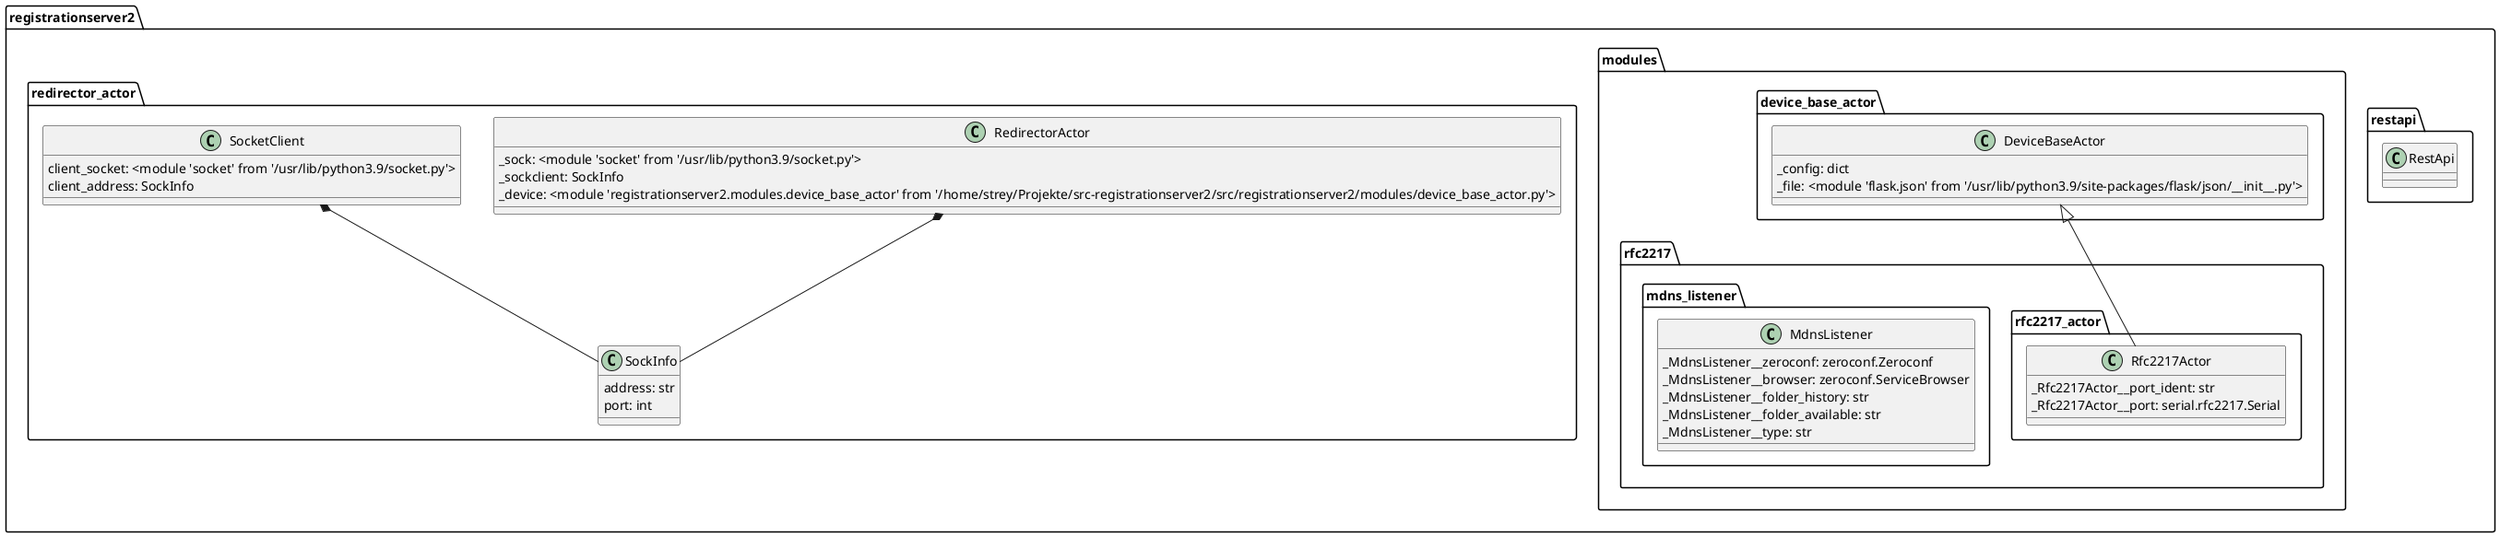 @startuml
class registrationserver2.restapi.RestApi {
}
class registrationserver2.modules.device_base_actor.DeviceBaseActor {
  _config: dict
  _file: <module 'flask.json' from '/usr/lib/python3.9/site-packages/flask/json/__init__.py'>
}
class registrationserver2.modules.rfc2217.rfc2217_actor.Rfc2217Actor {
  _Rfc2217Actor__port_ident: str
  _Rfc2217Actor__port: serial.rfc2217.Serial
}
class registrationserver2.modules.rfc2217.mdns_listener.MdnsListener {
  _MdnsListener__zeroconf: zeroconf.Zeroconf
  _MdnsListener__browser: zeroconf.ServiceBrowser
  _MdnsListener__folder_history: str
  _MdnsListener__folder_available: str
  _MdnsListener__type: str
}
class registrationserver2.redirector_actor.RedirectorActor {
  _sock: <module 'socket' from '/usr/lib/python3.9/socket.py'>
  _sockclient: SockInfo
  _device: <module 'registrationserver2.modules.device_base_actor' from '/home/strey/Projekte/src-registrationserver2/src/registrationserver2/modules/device_base_actor.py'>
}
class registrationserver2.redirector_actor.SockInfo {
  address: str
  port: int
}
class registrationserver2.redirector_actor.SocketClient {
  client_socket: <module 'socket' from '/usr/lib/python3.9/socket.py'>
  client_address: SockInfo
}
registrationserver2.modules.device_base_actor.DeviceBaseActor <|-- registrationserver2.modules.rfc2217.rfc2217_actor.Rfc2217Actor
registrationserver2.redirector_actor.RedirectorActor *-- registrationserver2.redirector_actor.SockInfo
registrationserver2.redirector_actor.SocketClient *-- registrationserver2.redirector_actor.SockInfo
@enduml
